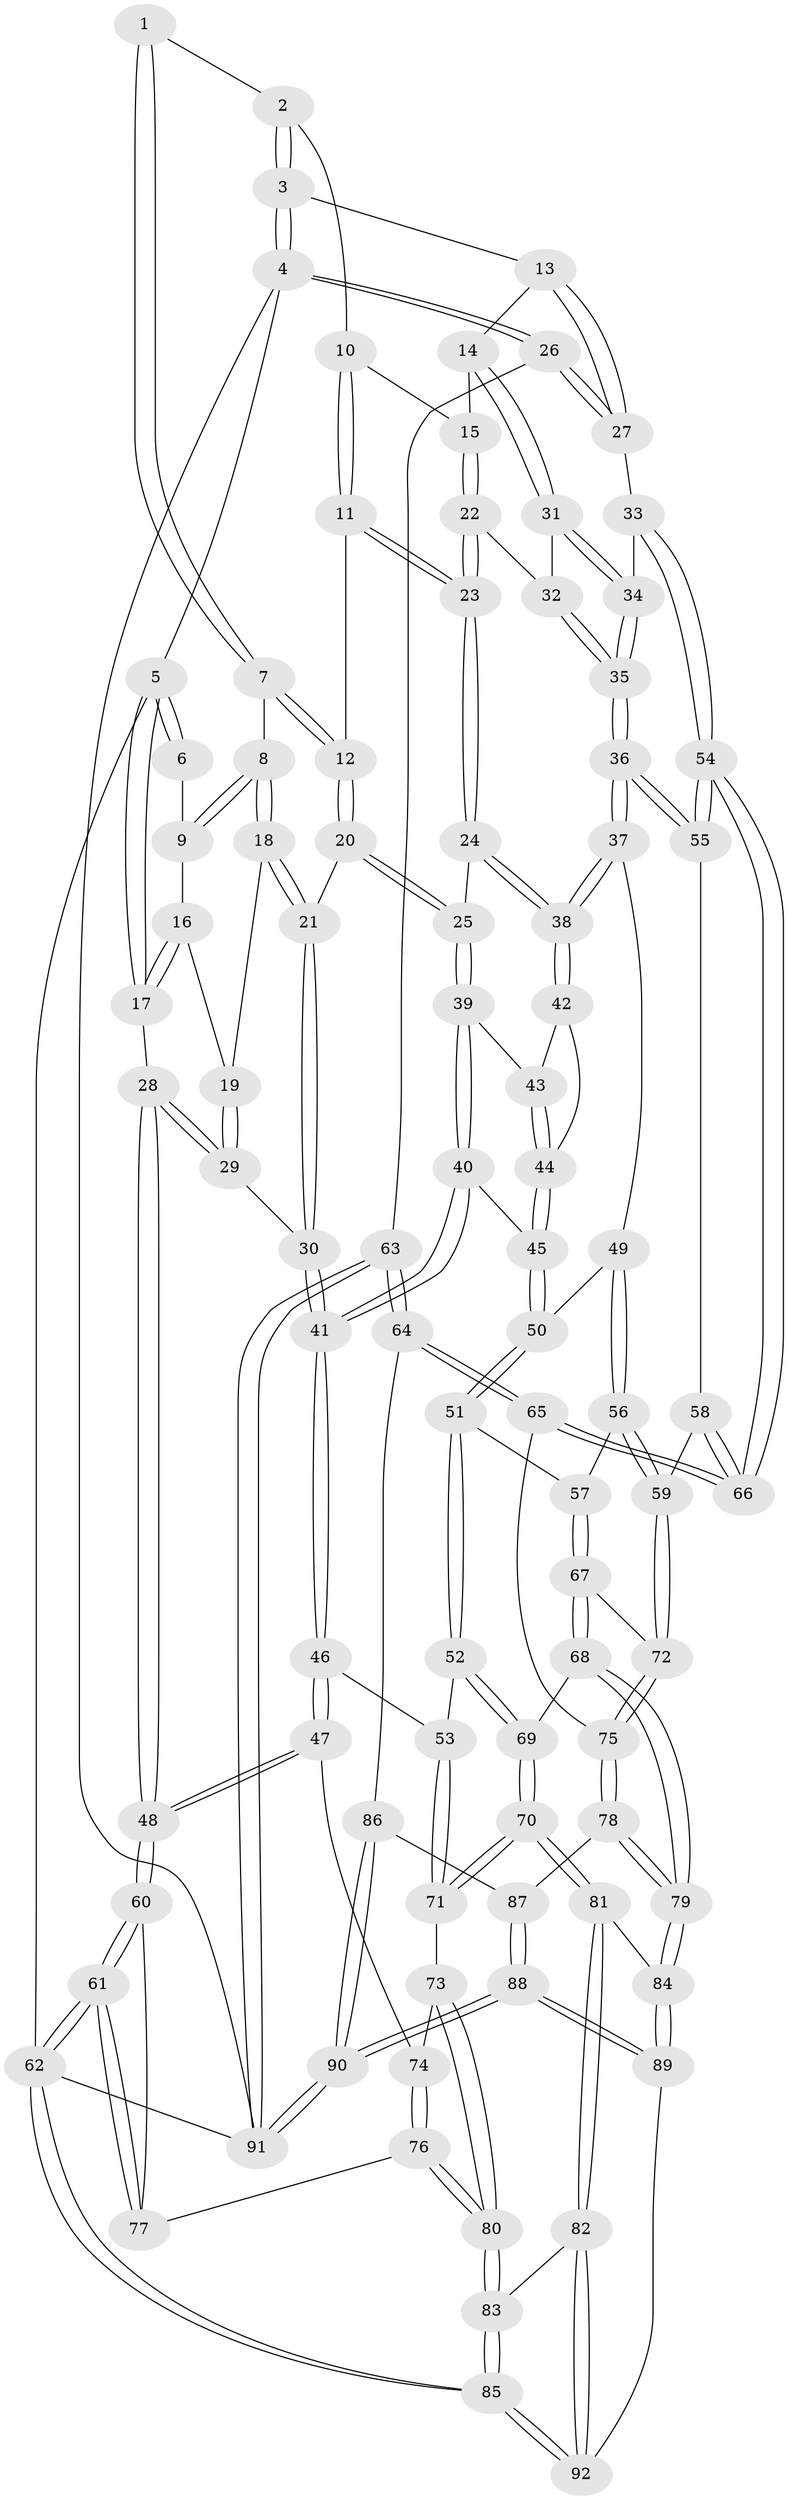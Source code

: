 // Generated by graph-tools (version 1.1) at 2025/38/03/09/25 02:38:55]
// undirected, 92 vertices, 227 edges
graph export_dot {
graph [start="1"]
  node [color=gray90,style=filled];
  1 [pos="+0.35697727795036416+0"];
  2 [pos="+0.7900322849747193+0"];
  3 [pos="+1+0"];
  4 [pos="+1+0"];
  5 [pos="+0+0"];
  6 [pos="+0+0"];
  7 [pos="+0.35543340046713673+0"];
  8 [pos="+0.2836542583812093+0.02596287514125907"];
  9 [pos="+0.09823067659068019+0.08569849833800636"];
  10 [pos="+0.6984739524039697+0.033859409591664176"];
  11 [pos="+0.4869291077757341+0.09615912295596028"];
  12 [pos="+0.37223560007190615+0"];
  13 [pos="+0.8881642073700055+0.12449698818135971"];
  14 [pos="+0.8102054283954536+0.18758606284011362"];
  15 [pos="+0.706842938271998+0.117646636545294"];
  16 [pos="+0.08211477016044595+0.11374897838116621"];
  17 [pos="+0+0"];
  18 [pos="+0.196799141602144+0.199889089171798"];
  19 [pos="+0.06790671331958614+0.16684309115081175"];
  20 [pos="+0.34966554434716385+0.23551917087000904"];
  21 [pos="+0.21083880866318272+0.24179473018112785"];
  22 [pos="+0.5917861833580237+0.21086124683294988"];
  23 [pos="+0.5511369449224681+0.21047334565247047"];
  24 [pos="+0.48756448620533593+0.30819277276045787"];
  25 [pos="+0.38183651205815355+0.2890272613792757"];
  26 [pos="+1+0.3903047812450887"];
  27 [pos="+1+0.385024717232209"];
  28 [pos="+0+0.2532687039450909"];
  29 [pos="+0+0.22293778896544733"];
  30 [pos="+0.1769477560388585+0.3703260877349953"];
  31 [pos="+0.8080346344372347+0.24681261999094348"];
  32 [pos="+0.6304705252294861+0.24545068203389542"];
  33 [pos="+1+0.38019056995804734"];
  34 [pos="+0.8348309791692408+0.3501116521939042"];
  35 [pos="+0.7221755371603833+0.4344704981447039"];
  36 [pos="+0.7094839465838154+0.4536536894978851"];
  37 [pos="+0.5247010458186816+0.42162286734893506"];
  38 [pos="+0.5142550468287869+0.40359145468412194"];
  39 [pos="+0.3186016885554995+0.35740856939777454"];
  40 [pos="+0.19886450763941071+0.39350289039060987"];
  41 [pos="+0.18323788938555188+0.39510956091809"];
  42 [pos="+0.40030839354512887+0.4144296125758055"];
  43 [pos="+0.3449672604426254+0.3894390688667749"];
  44 [pos="+0.3581256820816686+0.47545806392820683"];
  45 [pos="+0.3576404817972594+0.4782882006995823"];
  46 [pos="+0.1121016724708415+0.5384891592874725"];
  47 [pos="+0+0.5957681290672183"];
  48 [pos="+0+0.609952354306987"];
  49 [pos="+0.47688090963860885+0.5073510994426396"];
  50 [pos="+0.3587197059326044+0.4811380409051252"];
  51 [pos="+0.28160486038938015+0.5953105144641997"];
  52 [pos="+0.24203301599067528+0.5970054936298198"];
  53 [pos="+0.21499774727182847+0.5912403406126754"];
  54 [pos="+0.7689351311138615+0.6165236785992053"];
  55 [pos="+0.7149668310169353+0.4882780820772183"];
  56 [pos="+0.46977637286835466+0.6135576630489387"];
  57 [pos="+0.34636478410032356+0.6182634526784379"];
  58 [pos="+0.4971643223544268+0.6376030578229336"];
  59 [pos="+0.49107019770336974+0.6379500698250004"];
  60 [pos="+0+0.6344241606290062"];
  61 [pos="+0+1"];
  62 [pos="+0+1"];
  63 [pos="+1+0.8883867390441619"];
  64 [pos="+0.8564451282485358+0.7707363290202071"];
  65 [pos="+0.8086000290038685+0.7350322055601691"];
  66 [pos="+0.796006847738979+0.7150475937585792"];
  67 [pos="+0.35462677749814586+0.7820793373739109"];
  68 [pos="+0.33614392179592606+0.798933849243258"];
  69 [pos="+0.3170890666507493+0.8121770369368885"];
  70 [pos="+0.2876958078831903+0.8517240753880763"];
  71 [pos="+0.21598492918408005+0.8068653523738887"];
  72 [pos="+0.4806691393799545+0.7417301114441773"];
  73 [pos="+0.18024271741022715+0.8030156744265537"];
  74 [pos="+0.09902901771296262+0.7446554214304063"];
  75 [pos="+0.5358545698703023+0.8247808754980174"];
  76 [pos="+0.09505351039186435+0.872105910861225"];
  77 [pos="+0.07597819964610363+0.8629636659791067"];
  78 [pos="+0.524285637220136+0.871210216287301"];
  79 [pos="+0.5115023406399497+0.8819976916483803"];
  80 [pos="+0.10581352671499518+0.8816639779096388"];
  81 [pos="+0.2887843593615453+0.8630282904860502"];
  82 [pos="+0.2494591036641745+0.9469676459078091"];
  83 [pos="+0.1135651333513515+0.9279609004929198"];
  84 [pos="+0.4574502428246478+0.9401201688071483"];
  85 [pos="+0+1"];
  86 [pos="+0.6590454751669309+0.9387532566612781"];
  87 [pos="+0.5731723381418956+0.9122747611424488"];
  88 [pos="+0.5950348224654277+1"];
  89 [pos="+0.4434924466174149+1"];
  90 [pos="+0.6539375168994764+1"];
  91 [pos="+1+1"];
  92 [pos="+0.28518025620840226+1"];
  1 -- 2;
  1 -- 7;
  1 -- 7;
  2 -- 3;
  2 -- 3;
  2 -- 10;
  3 -- 4;
  3 -- 4;
  3 -- 13;
  4 -- 5;
  4 -- 26;
  4 -- 26;
  4 -- 91;
  5 -- 6;
  5 -- 6;
  5 -- 17;
  5 -- 17;
  5 -- 62;
  6 -- 9;
  7 -- 8;
  7 -- 12;
  7 -- 12;
  8 -- 9;
  8 -- 9;
  8 -- 18;
  8 -- 18;
  9 -- 16;
  10 -- 11;
  10 -- 11;
  10 -- 15;
  11 -- 12;
  11 -- 23;
  11 -- 23;
  12 -- 20;
  12 -- 20;
  13 -- 14;
  13 -- 27;
  13 -- 27;
  14 -- 15;
  14 -- 31;
  14 -- 31;
  15 -- 22;
  15 -- 22;
  16 -- 17;
  16 -- 17;
  16 -- 19;
  17 -- 28;
  18 -- 19;
  18 -- 21;
  18 -- 21;
  19 -- 29;
  19 -- 29;
  20 -- 21;
  20 -- 25;
  20 -- 25;
  21 -- 30;
  21 -- 30;
  22 -- 23;
  22 -- 23;
  22 -- 32;
  23 -- 24;
  23 -- 24;
  24 -- 25;
  24 -- 38;
  24 -- 38;
  25 -- 39;
  25 -- 39;
  26 -- 27;
  26 -- 27;
  26 -- 63;
  27 -- 33;
  28 -- 29;
  28 -- 29;
  28 -- 48;
  28 -- 48;
  29 -- 30;
  30 -- 41;
  30 -- 41;
  31 -- 32;
  31 -- 34;
  31 -- 34;
  32 -- 35;
  32 -- 35;
  33 -- 34;
  33 -- 54;
  33 -- 54;
  34 -- 35;
  34 -- 35;
  35 -- 36;
  35 -- 36;
  36 -- 37;
  36 -- 37;
  36 -- 55;
  36 -- 55;
  37 -- 38;
  37 -- 38;
  37 -- 49;
  38 -- 42;
  38 -- 42;
  39 -- 40;
  39 -- 40;
  39 -- 43;
  40 -- 41;
  40 -- 41;
  40 -- 45;
  41 -- 46;
  41 -- 46;
  42 -- 43;
  42 -- 44;
  43 -- 44;
  43 -- 44;
  44 -- 45;
  44 -- 45;
  45 -- 50;
  45 -- 50;
  46 -- 47;
  46 -- 47;
  46 -- 53;
  47 -- 48;
  47 -- 48;
  47 -- 74;
  48 -- 60;
  48 -- 60;
  49 -- 50;
  49 -- 56;
  49 -- 56;
  50 -- 51;
  50 -- 51;
  51 -- 52;
  51 -- 52;
  51 -- 57;
  52 -- 53;
  52 -- 69;
  52 -- 69;
  53 -- 71;
  53 -- 71;
  54 -- 55;
  54 -- 55;
  54 -- 66;
  54 -- 66;
  55 -- 58;
  56 -- 57;
  56 -- 59;
  56 -- 59;
  57 -- 67;
  57 -- 67;
  58 -- 59;
  58 -- 66;
  58 -- 66;
  59 -- 72;
  59 -- 72;
  60 -- 61;
  60 -- 61;
  60 -- 77;
  61 -- 62;
  61 -- 62;
  61 -- 77;
  61 -- 77;
  62 -- 85;
  62 -- 85;
  62 -- 91;
  63 -- 64;
  63 -- 64;
  63 -- 91;
  63 -- 91;
  64 -- 65;
  64 -- 65;
  64 -- 86;
  65 -- 66;
  65 -- 66;
  65 -- 75;
  67 -- 68;
  67 -- 68;
  67 -- 72;
  68 -- 69;
  68 -- 79;
  68 -- 79;
  69 -- 70;
  69 -- 70;
  70 -- 71;
  70 -- 71;
  70 -- 81;
  70 -- 81;
  71 -- 73;
  72 -- 75;
  72 -- 75;
  73 -- 74;
  73 -- 80;
  73 -- 80;
  74 -- 76;
  74 -- 76;
  75 -- 78;
  75 -- 78;
  76 -- 77;
  76 -- 80;
  76 -- 80;
  78 -- 79;
  78 -- 79;
  78 -- 87;
  79 -- 84;
  79 -- 84;
  80 -- 83;
  80 -- 83;
  81 -- 82;
  81 -- 82;
  81 -- 84;
  82 -- 83;
  82 -- 92;
  82 -- 92;
  83 -- 85;
  83 -- 85;
  84 -- 89;
  84 -- 89;
  85 -- 92;
  85 -- 92;
  86 -- 87;
  86 -- 90;
  86 -- 90;
  87 -- 88;
  87 -- 88;
  88 -- 89;
  88 -- 89;
  88 -- 90;
  88 -- 90;
  89 -- 92;
  90 -- 91;
  90 -- 91;
}

